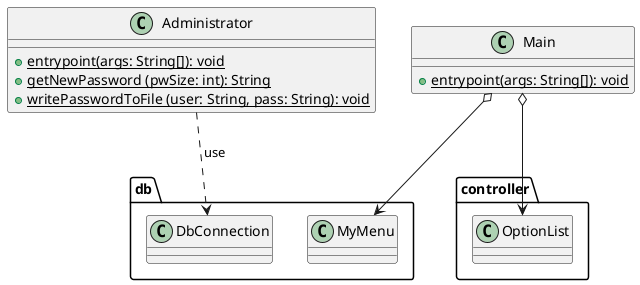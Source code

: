 @startuml entrypoint
class Administrator {
    +{static} entrypoint(args: String[]): void
    +{static} getNewPassword (pwSize: int): String
    +{static} writePasswordToFile (user: String, pass: String): void

}

class Main {
    +{static} entrypoint(args: String[]): void
}


Main o--> controller.OptionList
Main o--> db.MyMenu

Administrator ..> db.DbConnection: use

@enduml
